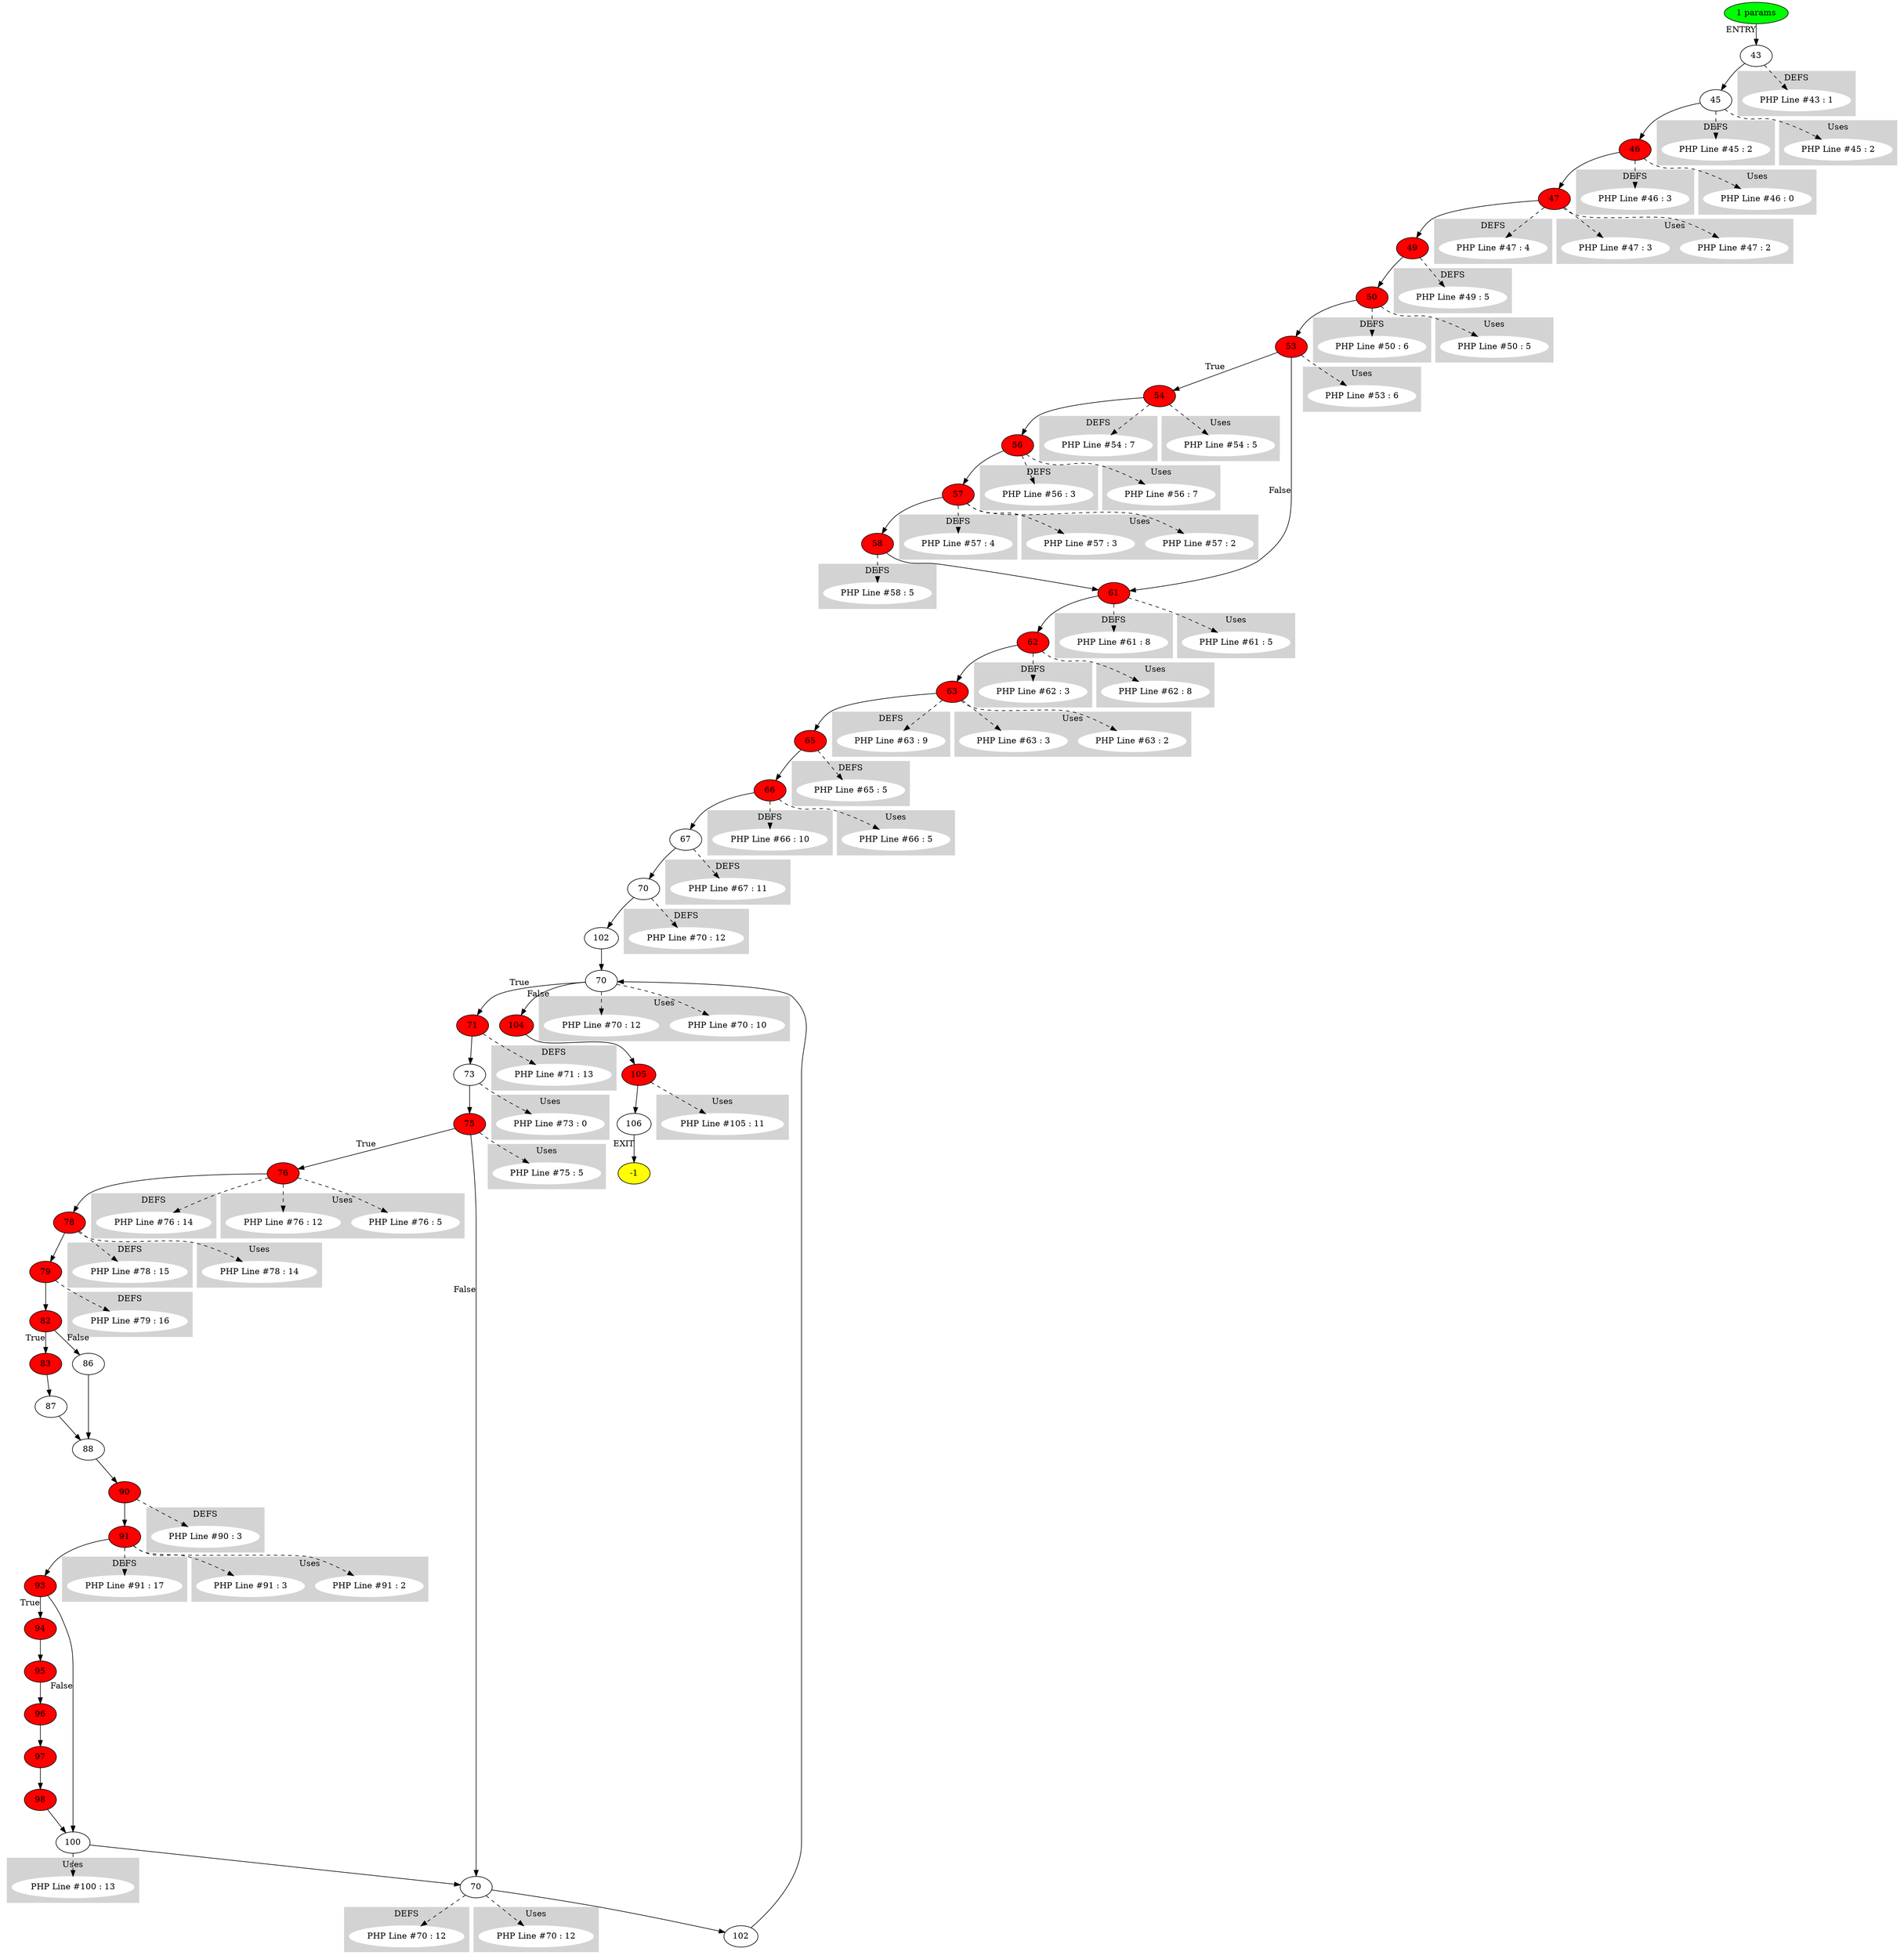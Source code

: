 digraph testName {
0 [label="43"];
1 [label="45"];
2 [label="46" , fillcolor = red, style = filled];
3 [label="47" , fillcolor = red, style = filled];
4 [label="49" , fillcolor = red, style = filled];
5 [label="50" , fillcolor = red, style = filled];
6 [label="53" , fillcolor = red, style = filled];
7 [label="54" , fillcolor = red, style = filled];
8 [label="56" , fillcolor = red, style = filled];
9 [label="57" , fillcolor = red, style = filled];
10 [label="58" , fillcolor = red, style = filled];
11 [label="61" , fillcolor = red, style = filled];
12 [label="62" , fillcolor = red, style = filled];
13 [label="63" , fillcolor = red, style = filled];
14 [label="65" , fillcolor = red, style = filled];
15 [label="66" , fillcolor = red, style = filled];
16 [label="67"];
17 [label="70"];
18 [label="102"];
19 [label="70"];
20 [label="71" , fillcolor = red, style = filled];
21 [label="73"];
22 [label="75" , fillcolor = red, style = filled];
23 [label="76" , fillcolor = red, style = filled];
24 [label="78" , fillcolor = red, style = filled];
25 [label="79" , fillcolor = red, style = filled];
26 [label="82" , fillcolor = red, style = filled];
27 [label="83" , fillcolor = red, style = filled];
28 [label="87"];
29 [label="86"];
30 [label="88"];
31 [label="90" , fillcolor = red, style = filled];
32 [label="91" , fillcolor = red, style = filled];
33 [label="93" , fillcolor = red, style = filled];
34 [label="94" , fillcolor = red, style = filled];
35 [label="95" , fillcolor = red, style = filled];
36 [label="96" , fillcolor = red, style = filled];
37 [label="97" , fillcolor = red, style = filled];
38 [label="98" , fillcolor = red, style = filled];
39 [label="100"];
40 [label="70"];
41 [label="102"];
42 [label="104" , fillcolor = red, style = filled];
43 [label="105" , fillcolor = red, style = filled];
44 [label="106"];
0 -> 1;
1 -> 2;
2 -> 3;
3 -> 4;
4 -> 5;
5 -> 6;
6 -> 7[xlabel="True"];
6 -> 11[xlabel="False"];
7 -> 8;
8 -> 9;
9 -> 10;
10 -> 11;
11 -> 12;
12 -> 13;
13 -> 14;
14 -> 15;
15 -> 16;
16 -> 17;
17 -> 18;
18 -> 19;
19 -> 20[xlabel="True"];
19 -> 42[xlabel="False"];
20 -> 21;
21 -> 22;
22 -> 23[xlabel="True"];
22 -> 40[xlabel="False"];
23 -> 24;
24 -> 25;
25 -> 26;
26 -> 27[xlabel="True"];
26 -> 29[xlabel="False"];
27 -> 28;
28 -> 30;
29 -> 30;
30 -> 31;
31 -> 32;
32 -> 33;
33 -> 34[xlabel="True"];
33 -> 39[xlabel="False"];
34 -> 35;
35 -> 36;
36 -> 37;
37 -> 38;
38 -> 39;
39 -> 40;
40 -> 41;
41 -> 19;
42 -> 43;
43 -> 44;
-2 -> 0[xlabel="ENTRY"];
44 -> -1[xlabel="EXIT"];
-2 [fillcolor = green, style = filled]-1 [fillcolor= yellow, style = filled] subgraph cluster_g_0 { style=filled; color=lightgrey; node [style=filled,color=white]; g_0[label= "PHP Line #43 : 1"];label = "DEFS";}
0 -> g_0 [style="dashed"];
subgraph cluster_g_1 { style=filled; color=lightgrey; node [style=filled,color=white]; g_1[label= "PHP Line #45 : 2"];label = "DEFS";}
1 -> g_1 [style="dashed"];
subgraph cluster_g_2 { style=filled; color=lightgrey; node [style=filled,color=white]; g_2[label= "PHP Line #46 : 3"];label = "DEFS";}
2 -> g_2 [style="dashed"];
subgraph cluster_g_3 { style=filled; color=lightgrey; node [style=filled,color=white]; g_3[label= "PHP Line #47 : 4"];label = "DEFS";}
3 -> g_3 [style="dashed"];
subgraph cluster_g_4 { style=filled; color=lightgrey; node [style=filled,color=white]; g_4[label= "PHP Line #49 : 5"];label = "DEFS";}
4 -> g_4 [style="dashed"];
subgraph cluster_g_5 { style=filled; color=lightgrey; node [style=filled,color=white]; g_5[label= "PHP Line #50 : 6"];label = "DEFS";}
5 -> g_5 [style="dashed"];
subgraph cluster_g_7 { style=filled; color=lightgrey; node [style=filled,color=white]; g_7[label= "PHP Line #54 : 7"];label = "DEFS";}
7 -> g_7 [style="dashed"];
subgraph cluster_g_8 { style=filled; color=lightgrey; node [style=filled,color=white]; g_8[label= "PHP Line #56 : 3"];label = "DEFS";}
8 -> g_8 [style="dashed"];
subgraph cluster_g_9 { style=filled; color=lightgrey; node [style=filled,color=white]; g_9[label= "PHP Line #57 : 4"];label = "DEFS";}
9 -> g_9 [style="dashed"];
subgraph cluster_g_10 { style=filled; color=lightgrey; node [style=filled,color=white]; g_10[label= "PHP Line #58 : 5"];label = "DEFS";}
10 -> g_10 [style="dashed"];
subgraph cluster_g_11 { style=filled; color=lightgrey; node [style=filled,color=white]; g_11[label= "PHP Line #61 : 8"];label = "DEFS";}
11 -> g_11 [style="dashed"];
subgraph cluster_g_12 { style=filled; color=lightgrey; node [style=filled,color=white]; g_12[label= "PHP Line #62 : 3"];label = "DEFS";}
12 -> g_12 [style="dashed"];
subgraph cluster_g_13 { style=filled; color=lightgrey; node [style=filled,color=white]; g_13[label= "PHP Line #63 : 9"];label = "DEFS";}
13 -> g_13 [style="dashed"];
subgraph cluster_g_14 { style=filled; color=lightgrey; node [style=filled,color=white]; g_14[label= "PHP Line #65 : 5"];label = "DEFS";}
14 -> g_14 [style="dashed"];
subgraph cluster_g_15 { style=filled; color=lightgrey; node [style=filled,color=white]; g_15[label= "PHP Line #66 : 10"];label = "DEFS";}
15 -> g_15 [style="dashed"];
subgraph cluster_g_16 { style=filled; color=lightgrey; node [style=filled,color=white]; g_16[label= "PHP Line #67 : 11"];label = "DEFS";}
16 -> g_16 [style="dashed"];
subgraph cluster_g_17 { style=filled; color=lightgrey; node [style=filled,color=white]; g_17[label= "PHP Line #70 : 12"];label = "DEFS";}
17 -> g_17 [style="dashed"];
subgraph cluster_g_20 { style=filled; color=lightgrey; node [style=filled,color=white]; g_20[label= "PHP Line #71 : 13"];label = "DEFS";}
20 -> g_20 [style="dashed"];
subgraph cluster_g_23 { style=filled; color=lightgrey; node [style=filled,color=white]; g_23[label= "PHP Line #76 : 14"];label = "DEFS";}
23 -> g_23 [style="dashed"];
subgraph cluster_g_24 { style=filled; color=lightgrey; node [style=filled,color=white]; g_24[label= "PHP Line #78 : 15"];label = "DEFS";}
24 -> g_24 [style="dashed"];
subgraph cluster_g_25 { style=filled; color=lightgrey; node [style=filled,color=white]; g_25[label= "PHP Line #79 : 16"];label = "DEFS";}
25 -> g_25 [style="dashed"];
subgraph cluster_g_31 { style=filled; color=lightgrey; node [style=filled,color=white]; g_31[label= "PHP Line #90 : 3"];label = "DEFS";}
31 -> g_31 [style="dashed"];
subgraph cluster_g_32 { style=filled; color=lightgrey; node [style=filled,color=white]; g_32[label= "PHP Line #91 : 17"];label = "DEFS";}
32 -> g_32 [style="dashed"];
subgraph cluster_g_40 { style=filled; color=lightgrey; node [style=filled,color=white]; g_40[label= "PHP Line #70 : 12"];label = "DEFS";}
40 -> g_40 [style="dashed"];
subgraph cluster_use_1 { style=filled; color=lightgrey; node [style=filled,color=white]; use_1_2[label= "PHP Line #45 : 2"];label = "Uses";}
1 -> use_1_2 [style="dashed"];
subgraph cluster_use_2 { style=filled; color=lightgrey; node [style=filled,color=white]; use_2_0[label= "PHP Line #46 : 0"];label = "Uses";}
2 -> use_2_0 [style="dashed"];
subgraph cluster_use_3 { style=filled; color=lightgrey; node [style=filled,color=white]; use_3_2[label= "PHP Line #47 : 2"];label = "Uses";}
3 -> use_3_2 [style="dashed"];
subgraph cluster_use_3 { style=filled; color=lightgrey; node [style=filled,color=white]; use_3_3[label= "PHP Line #47 : 3"];label = "Uses";}
3 -> use_3_3 [style="dashed"];
subgraph cluster_use_5 { style=filled; color=lightgrey; node [style=filled,color=white]; use_5_5[label= "PHP Line #50 : 5"];label = "Uses";}
5 -> use_5_5 [style="dashed"];
subgraph cluster_use_6 { style=filled; color=lightgrey; node [style=filled,color=white]; use_6_6[label= "PHP Line #53 : 6"];label = "Uses";}
6 -> use_6_6 [style="dashed"];
subgraph cluster_use_7 { style=filled; color=lightgrey; node [style=filled,color=white]; use_7_5[label= "PHP Line #54 : 5"];label = "Uses";}
7 -> use_7_5 [style="dashed"];
subgraph cluster_use_8 { style=filled; color=lightgrey; node [style=filled,color=white]; use_8_7[label= "PHP Line #56 : 7"];label = "Uses";}
8 -> use_8_7 [style="dashed"];
subgraph cluster_use_9 { style=filled; color=lightgrey; node [style=filled,color=white]; use_9_2[label= "PHP Line #57 : 2"];label = "Uses";}
9 -> use_9_2 [style="dashed"];
subgraph cluster_use_9 { style=filled; color=lightgrey; node [style=filled,color=white]; use_9_3[label= "PHP Line #57 : 3"];label = "Uses";}
9 -> use_9_3 [style="dashed"];
subgraph cluster_use_11 { style=filled; color=lightgrey; node [style=filled,color=white]; use_11_5[label= "PHP Line #61 : 5"];label = "Uses";}
11 -> use_11_5 [style="dashed"];
subgraph cluster_use_12 { style=filled; color=lightgrey; node [style=filled,color=white]; use_12_8[label= "PHP Line #62 : 8"];label = "Uses";}
12 -> use_12_8 [style="dashed"];
subgraph cluster_use_13 { style=filled; color=lightgrey; node [style=filled,color=white]; use_13_2[label= "PHP Line #63 : 2"];label = "Uses";}
13 -> use_13_2 [style="dashed"];
subgraph cluster_use_13 { style=filled; color=lightgrey; node [style=filled,color=white]; use_13_3[label= "PHP Line #63 : 3"];label = "Uses";}
13 -> use_13_3 [style="dashed"];
subgraph cluster_use_15 { style=filled; color=lightgrey; node [style=filled,color=white]; use_15_5[label= "PHP Line #66 : 5"];label = "Uses";}
15 -> use_15_5 [style="dashed"];
subgraph cluster_use_19 { style=filled; color=lightgrey; node [style=filled,color=white]; use_19_10[label= "PHP Line #70 : 10"];label = "Uses";}
19 -> use_19_10 [style="dashed"];
subgraph cluster_use_19 { style=filled; color=lightgrey; node [style=filled,color=white]; use_19_12[label= "PHP Line #70 : 12"];label = "Uses";}
19 -> use_19_12 [style="dashed"];
subgraph cluster_use_21 { style=filled; color=lightgrey; node [style=filled,color=white]; use_21_0[label= "PHP Line #73 : 0"];label = "Uses";}
21 -> use_21_0 [style="dashed"];
subgraph cluster_use_22 { style=filled; color=lightgrey; node [style=filled,color=white]; use_22_5[label= "PHP Line #75 : 5"];label = "Uses";}
22 -> use_22_5 [style="dashed"];
subgraph cluster_use_23 { style=filled; color=lightgrey; node [style=filled,color=white]; use_23_5[label= "PHP Line #76 : 5"];label = "Uses";}
23 -> use_23_5 [style="dashed"];
subgraph cluster_use_23 { style=filled; color=lightgrey; node [style=filled,color=white]; use_23_12[label= "PHP Line #76 : 12"];label = "Uses";}
23 -> use_23_12 [style="dashed"];
subgraph cluster_use_24 { style=filled; color=lightgrey; node [style=filled,color=white]; use_24_14[label= "PHP Line #78 : 14"];label = "Uses";}
24 -> use_24_14 [style="dashed"];
subgraph cluster_use_32 { style=filled; color=lightgrey; node [style=filled,color=white]; use_32_2[label= "PHP Line #91 : 2"];label = "Uses";}
32 -> use_32_2 [style="dashed"];
subgraph cluster_use_32 { style=filled; color=lightgrey; node [style=filled,color=white]; use_32_3[label= "PHP Line #91 : 3"];label = "Uses";}
32 -> use_32_3 [style="dashed"];
subgraph cluster_use_39 { style=filled; color=lightgrey; node [style=filled,color=white]; use_39_13[label= "PHP Line #100 : 13"];label = "Uses";}
39 -> use_39_13 [style="dashed"];
subgraph cluster_use_40 { style=filled; color=lightgrey; node [style=filled,color=white]; use_40_12[label= "PHP Line #70 : 12"];label = "Uses";}
40 -> use_40_12 [style="dashed"];
subgraph cluster_use_43 { style=filled; color=lightgrey; node [style=filled,color=white]; use_43_11[label= "PHP Line #105 : 11"];label = "Uses";}
43 -> use_43_11 [style="dashed"];
-2 [label="1 params"];
}
